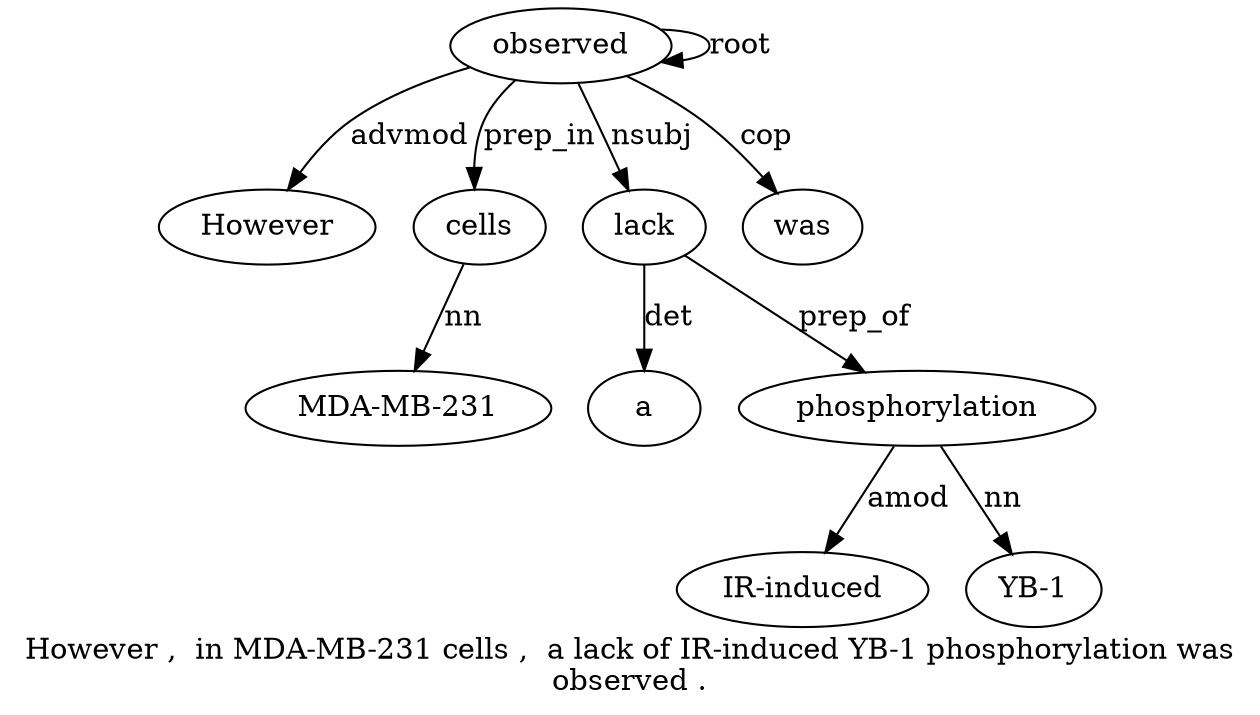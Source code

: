 digraph "However ,  in MDA-MB-231 cells ,  a lack of IR-induced YB-1 phosphorylation was observed ." {
label="However ,  in MDA-MB-231 cells ,  a lack of IR-induced YB-1 phosphorylation was
observed .";
observed14 [style=filled, fillcolor=white, label=observed];
However1 [style=filled, fillcolor=white, label=However];
observed14 -> However1  [label=advmod];
cells5 [style=filled, fillcolor=white, label=cells];
"MDA-MB-2314" [style=filled, fillcolor=white, label="MDA-MB-231"];
cells5 -> "MDA-MB-2314"  [label=nn];
observed14 -> cells5  [label=prep_in];
lack8 [style=filled, fillcolor=white, label=lack];
a7 [style=filled, fillcolor=white, label=a];
lack8 -> a7  [label=det];
observed14 -> lack8  [label=nsubj];
phosphorylation12 [style=filled, fillcolor=white, label=phosphorylation];
"IR-induced10" [style=filled, fillcolor=white, label="IR-induced"];
phosphorylation12 -> "IR-induced10"  [label=amod];
"YB-1" [style=filled, fillcolor=white, label="YB-1"];
phosphorylation12 -> "YB-1"  [label=nn];
lack8 -> phosphorylation12  [label=prep_of];
was13 [style=filled, fillcolor=white, label=was];
observed14 -> was13  [label=cop];
observed14 -> observed14  [label=root];
}
